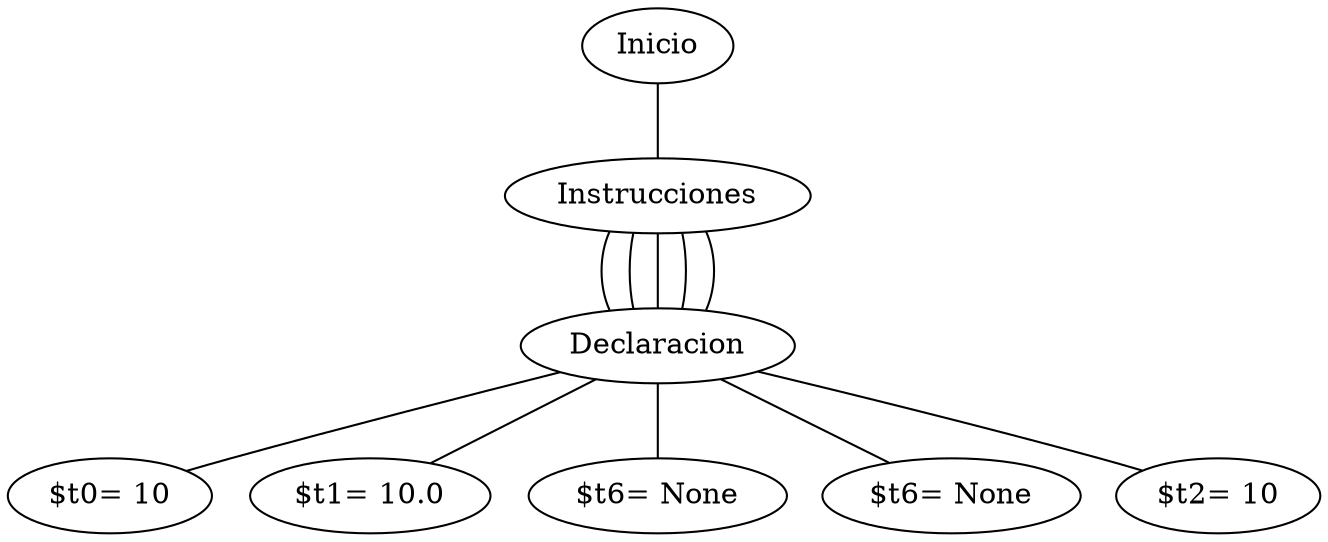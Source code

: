 graph "" {n000 ;
n000 [label="Inicio"] ;
n000 -- n001;
n001 [label="Instrucciones"] ;
n001 -- n003;
n003 [label="Declaracion"] ;
n003 -- n004;
n004 [label="$t0= 10"] ;
n001 -- n003;
n003 [label="Declaracion"] ;
n003 -- n005;
n005 [label="$t1= 10.0"] ;
n001 -- n003;
n003 [label="Declaracion"] ;
n003 -- n006;
n006 [label="$t6= None"] ;
n001 -- n003;
n003 [label="Declaracion"] ;
n003 -- n007;
n007 [label="$t6= None"] ;
n001 -- n003;
n003 [label="Declaracion"] ;
n003 -- n008;
n008 [label="$t2= 10"] ;
}